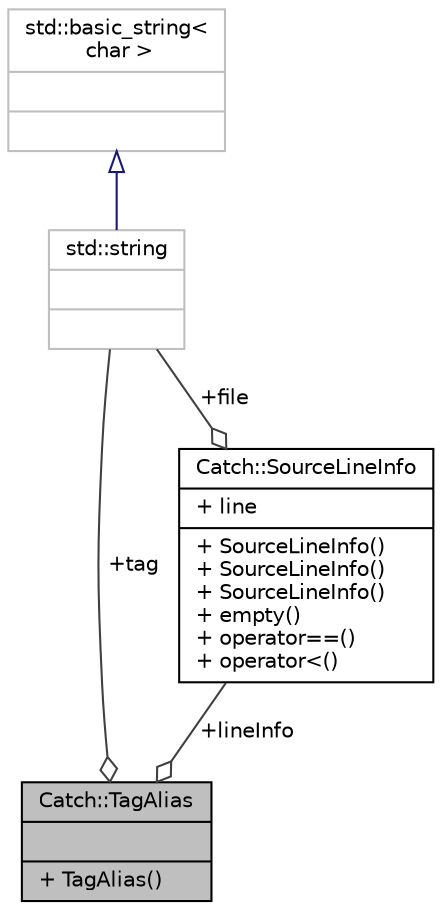 digraph "Catch::TagAlias"
{
  edge [fontname="Helvetica",fontsize="10",labelfontname="Helvetica",labelfontsize="10"];
  node [fontname="Helvetica",fontsize="10",shape=record];
  Node1 [label="{Catch::TagAlias\n||+ TagAlias()\l}",height=0.2,width=0.4,color="black", fillcolor="grey75", style="filled", fontcolor="black"];
  Node2 -> Node1 [color="grey25",fontsize="10",style="solid",label=" +lineInfo" ,arrowhead="odiamond",fontname="Helvetica"];
  Node2 [label="{Catch::SourceLineInfo\n|+ line\l|+ SourceLineInfo()\l+ SourceLineInfo()\l+ SourceLineInfo()\l+ empty()\l+ operator==()\l+ operator\<()\l}",height=0.2,width=0.4,color="black", fillcolor="white", style="filled",URL="$structCatch_1_1SourceLineInfo.html"];
  Node3 -> Node2 [color="grey25",fontsize="10",style="solid",label=" +file" ,arrowhead="odiamond",fontname="Helvetica"];
  Node3 [label="{std::string\n||}",height=0.2,width=0.4,color="grey75", fillcolor="white", style="filled",tooltip="STL class. "];
  Node4 -> Node3 [dir="back",color="midnightblue",fontsize="10",style="solid",arrowtail="onormal",fontname="Helvetica"];
  Node4 [label="{std::basic_string\<\l char \>\n||}",height=0.2,width=0.4,color="grey75", fillcolor="white", style="filled",tooltip="STL class. "];
  Node3 -> Node1 [color="grey25",fontsize="10",style="solid",label=" +tag" ,arrowhead="odiamond",fontname="Helvetica"];
}
